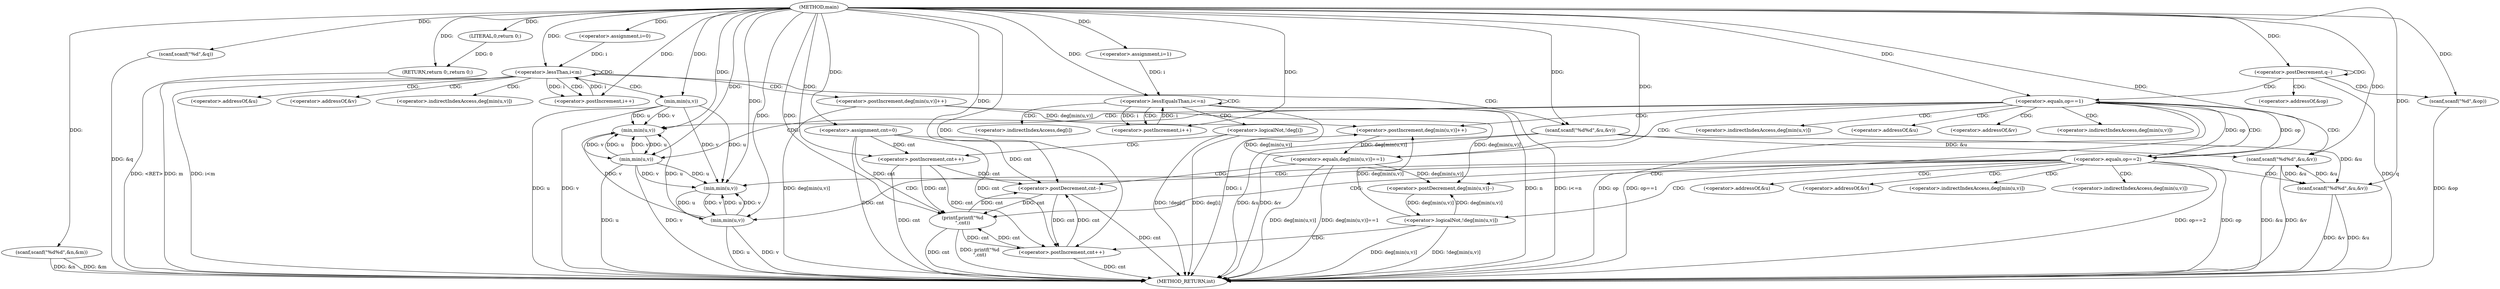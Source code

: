 digraph "main" {  
"1000101" [label = "(METHOD,main)" ]
"1000231" [label = "(METHOD_RETURN,int)" ]
"1000110" [label = "(scanf,scanf(\"%d%d\",&n,&m))" ]
"1000139" [label = "(<operator>.assignment,cnt=0)" ]
"1000159" [label = "(scanf,scanf(\"%d\",&q))" ]
"1000229" [label = "(RETURN,return 0;,return 0;)" ]
"1000118" [label = "(<operator>.assignment,i=0)" ]
"1000121" [label = "(<operator>.lessThan,i<m)" ]
"1000124" [label = "(<operator>.postIncrement,i++)" ]
"1000144" [label = "(<operator>.assignment,i=1)" ]
"1000147" [label = "(<operator>.lessEqualsThan,i<=n)" ]
"1000150" [label = "(<operator>.postIncrement,i++)" ]
"1000164" [label = "(<operator>.postDecrement,q--)" ]
"1000230" [label = "(LITERAL,0,return 0;)" ]
"1000127" [label = "(scanf,scanf(\"%d%d\",&u,&v))" ]
"1000133" [label = "(<operator>.postIncrement,deg[min(u,v)]++)" ]
"1000153" [label = "(<operator>.logicalNot,!deg[i])" ]
"1000157" [label = "(<operator>.postIncrement,cnt++)" ]
"1000167" [label = "(scanf,scanf(\"%d\",&op))" ]
"1000172" [label = "(<operator>.equals,op==1)" ]
"1000176" [label = "(scanf,scanf(\"%d%d\",&u,&v))" ]
"1000182" [label = "(<operator>.postIncrement,deg[min(u,v)]++)" ]
"1000136" [label = "(min,min(u,v))" ]
"1000189" [label = "(<operator>.equals,deg[min(u,v)]==1)" ]
"1000196" [label = "(<operator>.postDecrement,cnt--)" ]
"1000200" [label = "(<operator>.equals,op==2)" ]
"1000204" [label = "(scanf,scanf(\"%d%d\",&u,&v))" ]
"1000210" [label = "(<operator>.postDecrement,deg[min(u,v)]--)" ]
"1000226" [label = "(printf,printf(\"%d\n\",cnt))" ]
"1000185" [label = "(min,min(u,v))" ]
"1000217" [label = "(<operator>.logicalNot,!deg[min(u,v)])" ]
"1000223" [label = "(<operator>.postIncrement,cnt++)" ]
"1000192" [label = "(min,min(u,v))" ]
"1000213" [label = "(min,min(u,v))" ]
"1000220" [label = "(min,min(u,v))" ]
"1000129" [label = "(<operator>.addressOf,&u)" ]
"1000131" [label = "(<operator>.addressOf,&v)" ]
"1000134" [label = "(<operator>.indirectIndexAccess,deg[min(u,v)])" ]
"1000154" [label = "(<operator>.indirectIndexAccess,deg[i])" ]
"1000169" [label = "(<operator>.addressOf,&op)" ]
"1000178" [label = "(<operator>.addressOf,&u)" ]
"1000180" [label = "(<operator>.addressOf,&v)" ]
"1000183" [label = "(<operator>.indirectIndexAccess,deg[min(u,v)])" ]
"1000190" [label = "(<operator>.indirectIndexAccess,deg[min(u,v)])" ]
"1000206" [label = "(<operator>.addressOf,&u)" ]
"1000208" [label = "(<operator>.addressOf,&v)" ]
"1000211" [label = "(<operator>.indirectIndexAccess,deg[min(u,v)])" ]
"1000218" [label = "(<operator>.indirectIndexAccess,deg[min(u,v)])" ]
  "1000229" -> "1000231"  [ label = "DDG: <RET>"] 
  "1000110" -> "1000231"  [ label = "DDG: &n"] 
  "1000110" -> "1000231"  [ label = "DDG: &m"] 
  "1000121" -> "1000231"  [ label = "DDG: m"] 
  "1000121" -> "1000231"  [ label = "DDG: i<m"] 
  "1000139" -> "1000231"  [ label = "DDG: cnt"] 
  "1000147" -> "1000231"  [ label = "DDG: i"] 
  "1000147" -> "1000231"  [ label = "DDG: n"] 
  "1000147" -> "1000231"  [ label = "DDG: i<=n"] 
  "1000159" -> "1000231"  [ label = "DDG: &q"] 
  "1000164" -> "1000231"  [ label = "DDG: q"] 
  "1000167" -> "1000231"  [ label = "DDG: &op"] 
  "1000172" -> "1000231"  [ label = "DDG: op"] 
  "1000172" -> "1000231"  [ label = "DDG: op==1"] 
  "1000200" -> "1000231"  [ label = "DDG: op"] 
  "1000200" -> "1000231"  [ label = "DDG: op==2"] 
  "1000226" -> "1000231"  [ label = "DDG: cnt"] 
  "1000226" -> "1000231"  [ label = "DDG: printf(\"%d\n\",cnt)"] 
  "1000204" -> "1000231"  [ label = "DDG: &u"] 
  "1000204" -> "1000231"  [ label = "DDG: &v"] 
  "1000220" -> "1000231"  [ label = "DDG: u"] 
  "1000220" -> "1000231"  [ label = "DDG: v"] 
  "1000217" -> "1000231"  [ label = "DDG: deg[min(u,v)]"] 
  "1000217" -> "1000231"  [ label = "DDG: !deg[min(u,v)]"] 
  "1000223" -> "1000231"  [ label = "DDG: cnt"] 
  "1000176" -> "1000231"  [ label = "DDG: &u"] 
  "1000176" -> "1000231"  [ label = "DDG: &v"] 
  "1000192" -> "1000231"  [ label = "DDG: u"] 
  "1000192" -> "1000231"  [ label = "DDG: v"] 
  "1000189" -> "1000231"  [ label = "DDG: deg[min(u,v)]"] 
  "1000189" -> "1000231"  [ label = "DDG: deg[min(u,v)]==1"] 
  "1000196" -> "1000231"  [ label = "DDG: cnt"] 
  "1000153" -> "1000231"  [ label = "DDG: deg[i]"] 
  "1000153" -> "1000231"  [ label = "DDG: !deg[i]"] 
  "1000157" -> "1000231"  [ label = "DDG: cnt"] 
  "1000127" -> "1000231"  [ label = "DDG: &u"] 
  "1000127" -> "1000231"  [ label = "DDG: &v"] 
  "1000136" -> "1000231"  [ label = "DDG: u"] 
  "1000136" -> "1000231"  [ label = "DDG: v"] 
  "1000133" -> "1000231"  [ label = "DDG: deg[min(u,v)]"] 
  "1000101" -> "1000110"  [ label = "DDG: "] 
  "1000101" -> "1000139"  [ label = "DDG: "] 
  "1000101" -> "1000159"  [ label = "DDG: "] 
  "1000230" -> "1000229"  [ label = "DDG: 0"] 
  "1000101" -> "1000229"  [ label = "DDG: "] 
  "1000101" -> "1000118"  [ label = "DDG: "] 
  "1000101" -> "1000144"  [ label = "DDG: "] 
  "1000101" -> "1000230"  [ label = "DDG: "] 
  "1000118" -> "1000121"  [ label = "DDG: i"] 
  "1000124" -> "1000121"  [ label = "DDG: i"] 
  "1000101" -> "1000121"  [ label = "DDG: "] 
  "1000121" -> "1000124"  [ label = "DDG: i"] 
  "1000101" -> "1000124"  [ label = "DDG: "] 
  "1000101" -> "1000127"  [ label = "DDG: "] 
  "1000144" -> "1000147"  [ label = "DDG: i"] 
  "1000150" -> "1000147"  [ label = "DDG: i"] 
  "1000101" -> "1000147"  [ label = "DDG: "] 
  "1000147" -> "1000150"  [ label = "DDG: i"] 
  "1000101" -> "1000150"  [ label = "DDG: "] 
  "1000101" -> "1000164"  [ label = "DDG: "] 
  "1000101" -> "1000167"  [ label = "DDG: "] 
  "1000139" -> "1000157"  [ label = "DDG: cnt"] 
  "1000101" -> "1000157"  [ label = "DDG: "] 
  "1000200" -> "1000172"  [ label = "DDG: op"] 
  "1000101" -> "1000172"  [ label = "DDG: "] 
  "1000101" -> "1000176"  [ label = "DDG: "] 
  "1000101" -> "1000136"  [ label = "DDG: "] 
  "1000204" -> "1000176"  [ label = "DDG: &u"] 
  "1000127" -> "1000176"  [ label = "DDG: &u"] 
  "1000217" -> "1000182"  [ label = "DDG: deg[min(u,v)]"] 
  "1000189" -> "1000182"  [ label = "DDG: deg[min(u,v)]"] 
  "1000133" -> "1000182"  [ label = "DDG: deg[min(u,v)]"] 
  "1000182" -> "1000189"  [ label = "DDG: deg[min(u,v)]"] 
  "1000101" -> "1000189"  [ label = "DDG: "] 
  "1000139" -> "1000196"  [ label = "DDG: cnt"] 
  "1000226" -> "1000196"  [ label = "DDG: cnt"] 
  "1000223" -> "1000196"  [ label = "DDG: cnt"] 
  "1000157" -> "1000196"  [ label = "DDG: cnt"] 
  "1000101" -> "1000196"  [ label = "DDG: "] 
  "1000172" -> "1000200"  [ label = "DDG: op"] 
  "1000101" -> "1000200"  [ label = "DDG: "] 
  "1000101" -> "1000204"  [ label = "DDG: "] 
  "1000220" -> "1000185"  [ label = "DDG: u"] 
  "1000192" -> "1000185"  [ label = "DDG: u"] 
  "1000136" -> "1000185"  [ label = "DDG: u"] 
  "1000101" -> "1000185"  [ label = "DDG: "] 
  "1000220" -> "1000185"  [ label = "DDG: v"] 
  "1000192" -> "1000185"  [ label = "DDG: v"] 
  "1000136" -> "1000185"  [ label = "DDG: v"] 
  "1000176" -> "1000204"  [ label = "DDG: &u"] 
  "1000127" -> "1000204"  [ label = "DDG: &u"] 
  "1000217" -> "1000210"  [ label = "DDG: deg[min(u,v)]"] 
  "1000189" -> "1000210"  [ label = "DDG: deg[min(u,v)]"] 
  "1000133" -> "1000210"  [ label = "DDG: deg[min(u,v)]"] 
  "1000101" -> "1000226"  [ label = "DDG: "] 
  "1000139" -> "1000226"  [ label = "DDG: cnt"] 
  "1000223" -> "1000226"  [ label = "DDG: cnt"] 
  "1000196" -> "1000226"  [ label = "DDG: cnt"] 
  "1000157" -> "1000226"  [ label = "DDG: cnt"] 
  "1000185" -> "1000192"  [ label = "DDG: u"] 
  "1000101" -> "1000192"  [ label = "DDG: "] 
  "1000185" -> "1000192"  [ label = "DDG: v"] 
  "1000210" -> "1000217"  [ label = "DDG: deg[min(u,v)]"] 
  "1000139" -> "1000223"  [ label = "DDG: cnt"] 
  "1000226" -> "1000223"  [ label = "DDG: cnt"] 
  "1000196" -> "1000223"  [ label = "DDG: cnt"] 
  "1000157" -> "1000223"  [ label = "DDG: cnt"] 
  "1000101" -> "1000223"  [ label = "DDG: "] 
  "1000220" -> "1000213"  [ label = "DDG: u"] 
  "1000192" -> "1000213"  [ label = "DDG: u"] 
  "1000136" -> "1000213"  [ label = "DDG: u"] 
  "1000101" -> "1000213"  [ label = "DDG: "] 
  "1000220" -> "1000213"  [ label = "DDG: v"] 
  "1000192" -> "1000213"  [ label = "DDG: v"] 
  "1000136" -> "1000213"  [ label = "DDG: v"] 
  "1000213" -> "1000220"  [ label = "DDG: u"] 
  "1000101" -> "1000220"  [ label = "DDG: "] 
  "1000213" -> "1000220"  [ label = "DDG: v"] 
  "1000121" -> "1000127"  [ label = "CDG: "] 
  "1000121" -> "1000133"  [ label = "CDG: "] 
  "1000121" -> "1000136"  [ label = "CDG: "] 
  "1000121" -> "1000121"  [ label = "CDG: "] 
  "1000121" -> "1000131"  [ label = "CDG: "] 
  "1000121" -> "1000129"  [ label = "CDG: "] 
  "1000121" -> "1000124"  [ label = "CDG: "] 
  "1000121" -> "1000134"  [ label = "CDG: "] 
  "1000147" -> "1000153"  [ label = "CDG: "] 
  "1000147" -> "1000150"  [ label = "CDG: "] 
  "1000147" -> "1000154"  [ label = "CDG: "] 
  "1000147" -> "1000147"  [ label = "CDG: "] 
  "1000164" -> "1000164"  [ label = "CDG: "] 
  "1000164" -> "1000172"  [ label = "CDG: "] 
  "1000164" -> "1000169"  [ label = "CDG: "] 
  "1000164" -> "1000167"  [ label = "CDG: "] 
  "1000153" -> "1000157"  [ label = "CDG: "] 
  "1000172" -> "1000200"  [ label = "CDG: "] 
  "1000172" -> "1000182"  [ label = "CDG: "] 
  "1000172" -> "1000180"  [ label = "CDG: "] 
  "1000172" -> "1000183"  [ label = "CDG: "] 
  "1000172" -> "1000189"  [ label = "CDG: "] 
  "1000172" -> "1000178"  [ label = "CDG: "] 
  "1000172" -> "1000190"  [ label = "CDG: "] 
  "1000172" -> "1000192"  [ label = "CDG: "] 
  "1000172" -> "1000176"  [ label = "CDG: "] 
  "1000172" -> "1000185"  [ label = "CDG: "] 
  "1000189" -> "1000196"  [ label = "CDG: "] 
  "1000200" -> "1000211"  [ label = "CDG: "] 
  "1000200" -> "1000208"  [ label = "CDG: "] 
  "1000200" -> "1000213"  [ label = "CDG: "] 
  "1000200" -> "1000204"  [ label = "CDG: "] 
  "1000200" -> "1000210"  [ label = "CDG: "] 
  "1000200" -> "1000206"  [ label = "CDG: "] 
  "1000200" -> "1000220"  [ label = "CDG: "] 
  "1000200" -> "1000218"  [ label = "CDG: "] 
  "1000200" -> "1000217"  [ label = "CDG: "] 
  "1000200" -> "1000226"  [ label = "CDG: "] 
  "1000217" -> "1000223"  [ label = "CDG: "] 
}
